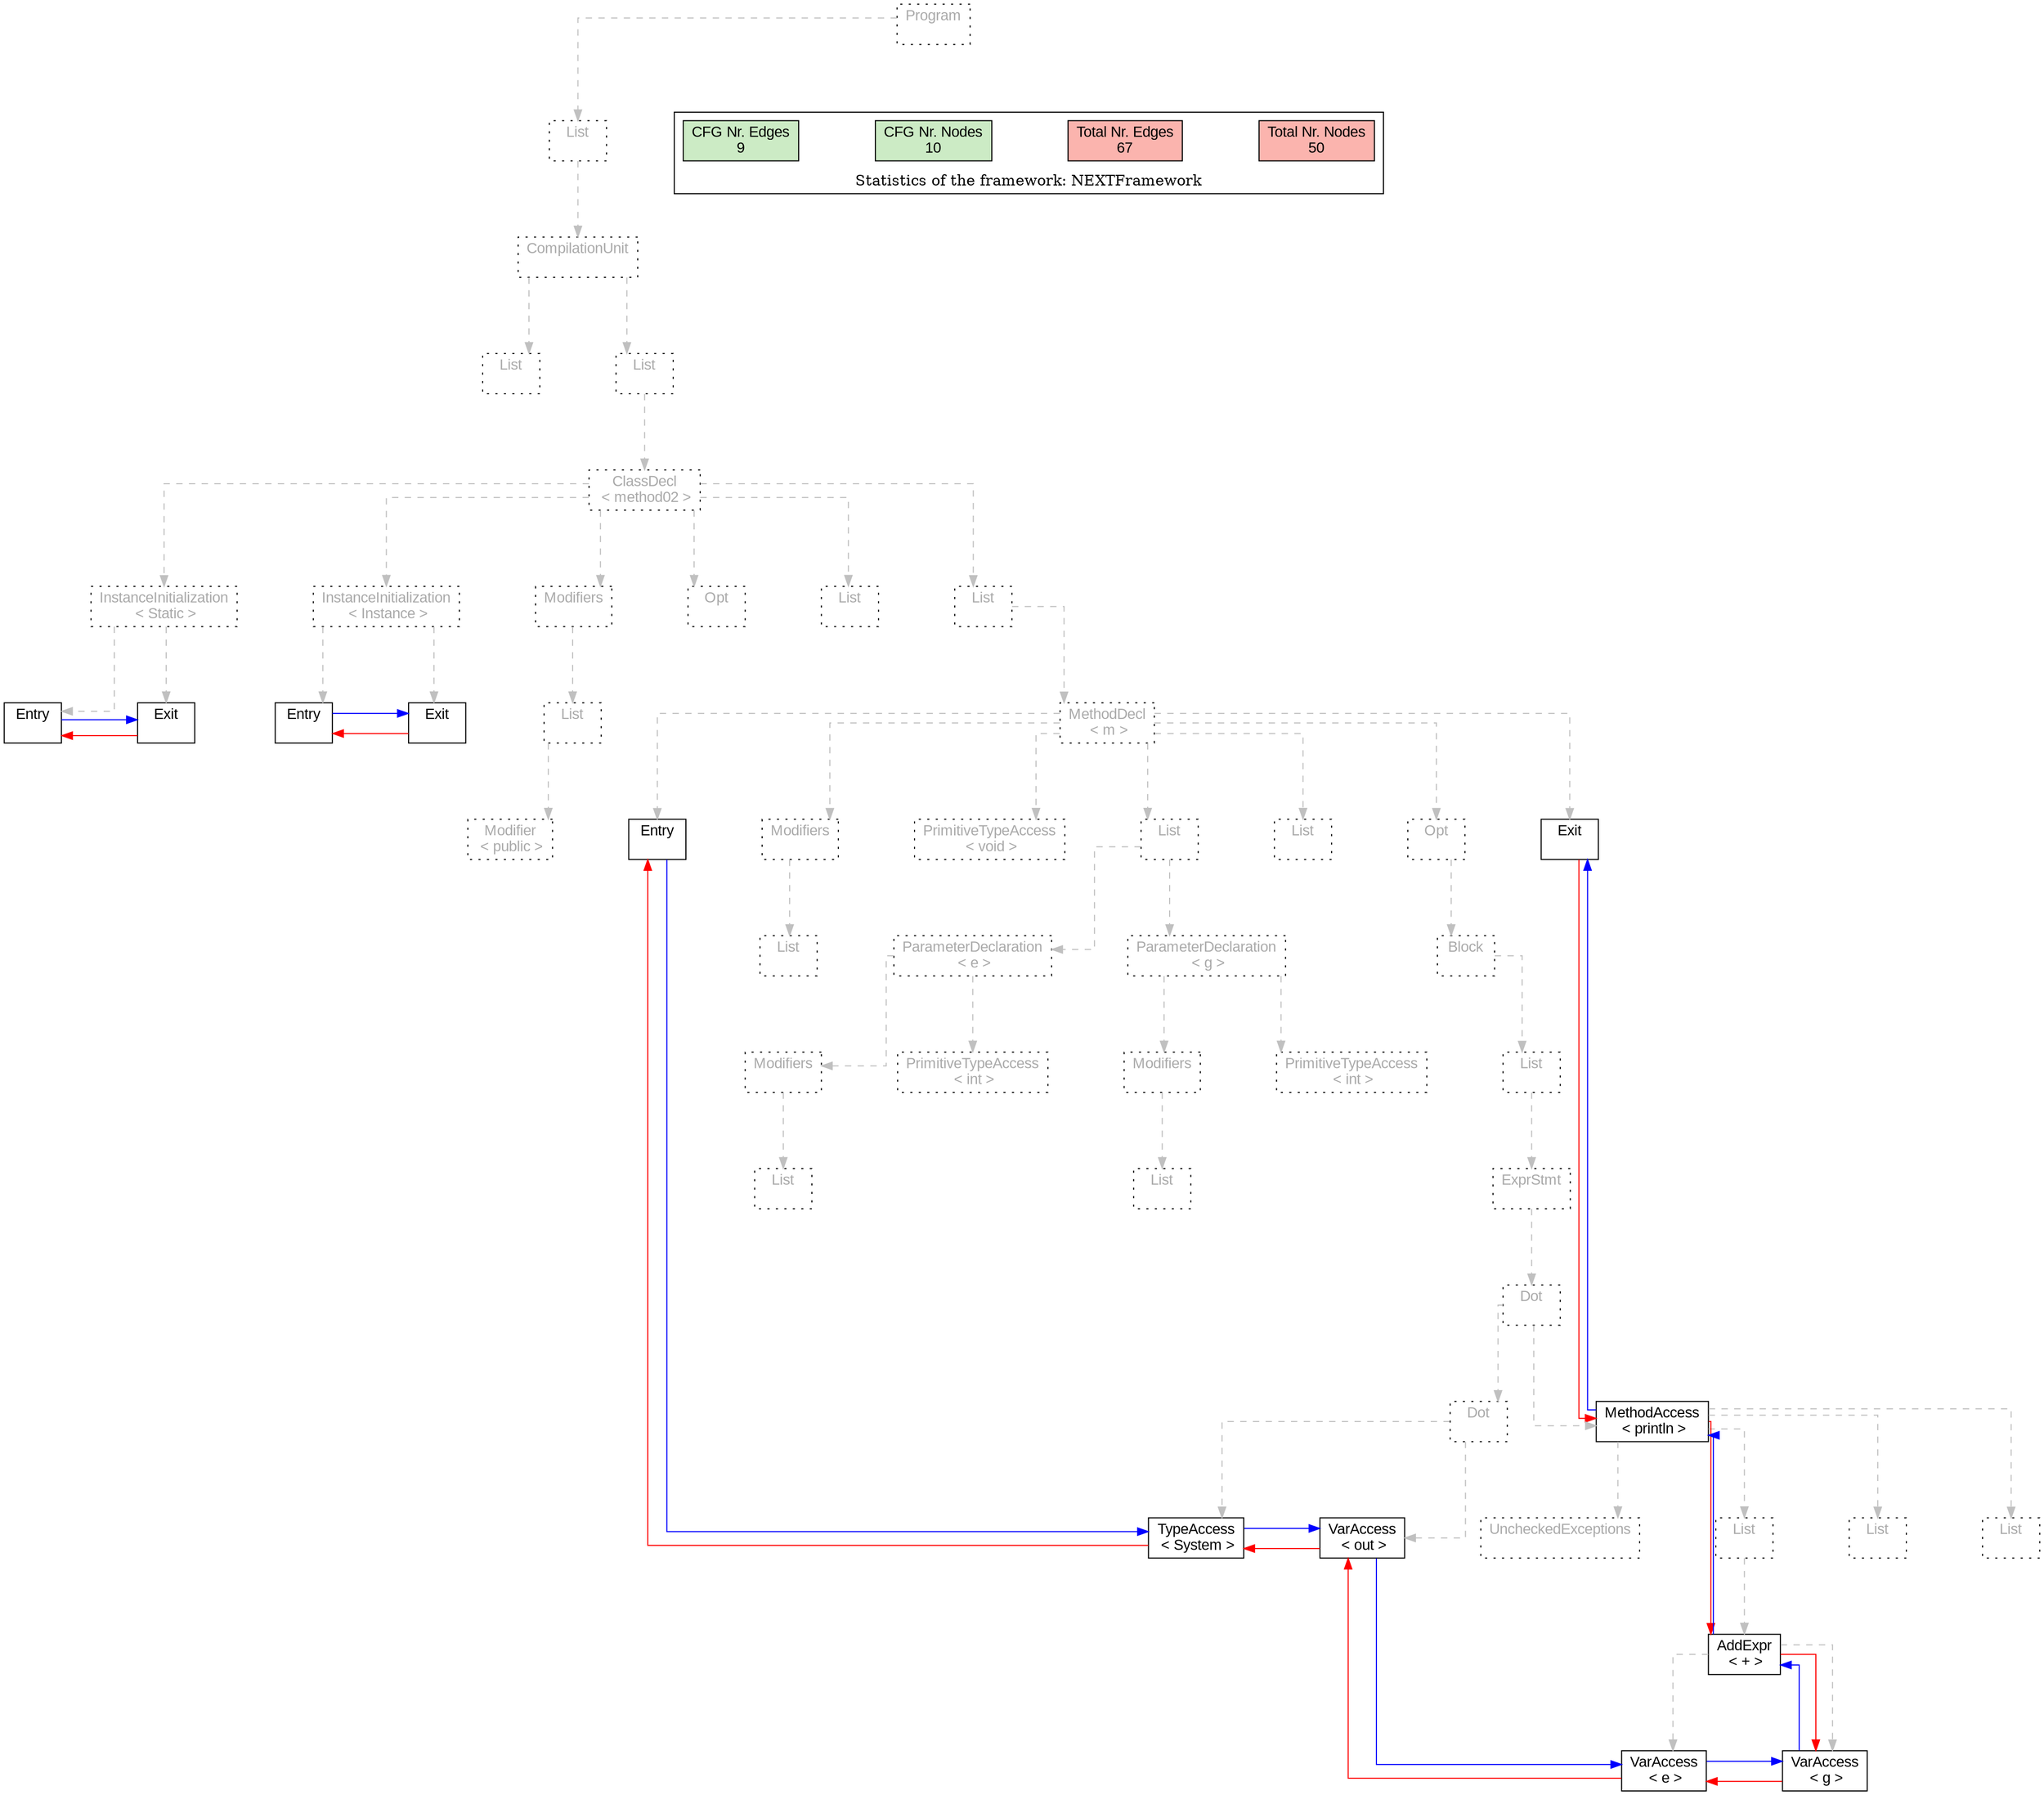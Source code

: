 digraph G {
graph [splines=ortho, nodesep="1", ranksep="1"]
node [shape=rect, fontname=Arial];
{ rank = same; "Program[0]"}
{ rank = same; "List[1]"}
{ rank = same; "CompilationUnit[2]"}
{ rank = same; "List[3]"; "List[4]"}
{ rank = same; "ClassDecl[5]"}
{ rank = same; "Modifiers[22]"; "Opt[25]"; "List[26]"; "List[27]"; "InstanceInitialization[6]"; "InstanceInitialization[14]"}
{ rank = same; "List[23]"; "MethodDecl[28]"; "Entry[7]"; "Exit[8]"; "Entry[15]"; "Exit[16]"}
{ rank = same; "Modifier[24]"; "Entry[29]"; "Modifiers[30]"; "PrimitiveTypeAccess[32]"; "List[33]"; "List[42]"; "Opt[43]"; "Exit[44]"}
{ rank = same; "List[31]"; "ParameterDeclaration[34]"; "ParameterDeclaration[38]"; "Block[44]"}
{ rank = same; "Modifiers[35]"; "PrimitiveTypeAccess[37]"; "Modifiers[39]"; "PrimitiveTypeAccess[41]"; "List[45]"}
{ rank = same; "List[36]"; "List[40]"; "ExprStmt[46]"}
{ rank = same; "Dot[47]"}
{ rank = same; "Dot[48]"; "MethodAccess[51]"}
{ rank = same; "TypeAccess[49]"; "VarAccess[50]"; "List[53]"; "List[57]"; "List[58]"; "UncheckedExceptions[52]"}
{ rank = same; "AddExpr[54]"}
{ rank = same; "VarAccess[55]"; "VarAccess[56]"}
"Program[0]" [label="Program\n ", style= dotted   fillcolor="#eeeeee" fontcolor="#aaaaaa"  ]
"List[1]" [label="List\n ", style= dotted   fillcolor="#eeeeee" fontcolor="#aaaaaa"  ]
"CompilationUnit[2]" [label="CompilationUnit\n ", style= dotted   fillcolor="#eeeeee" fontcolor="#aaaaaa"  ]
"List[3]" [label="List\n ", style= dotted   fillcolor="#eeeeee" fontcolor="#aaaaaa"  ]
"List[4]" [label="List\n ", style= dotted   fillcolor="#eeeeee" fontcolor="#aaaaaa"  ]
"ClassDecl[5]" [label="ClassDecl\n < method02 >", style= dotted   fillcolor="#eeeeee" fontcolor="#aaaaaa"  ]
"Modifiers[22]" [label="Modifiers\n ", style= dotted   fillcolor="#eeeeee" fontcolor="#aaaaaa"  ]
"List[23]" [label="List\n ", style= dotted   fillcolor="#eeeeee" fontcolor="#aaaaaa"  ]
"Modifier[24]" [label="Modifier\n < public >", style= dotted   fillcolor="#eeeeee" fontcolor="#aaaaaa"  ]
"Opt[25]" [label="Opt\n ", style= dotted   fillcolor="#eeeeee" fontcolor="#aaaaaa"  ]
"List[26]" [label="List\n ", style= dotted   fillcolor="#eeeeee" fontcolor="#aaaaaa"  ]
"List[27]" [label="List\n ", style= dotted   fillcolor="#eeeeee" fontcolor="#aaaaaa"  ]
"MethodDecl[28]" [label="MethodDecl\n < m >", style= dotted   fillcolor="#eeeeee" fontcolor="#aaaaaa"  ]
"Entry[29]" [label="Entry\n ", fillcolor=white   style=filled  ]
"Modifiers[30]" [label="Modifiers\n ", style= dotted   fillcolor="#eeeeee" fontcolor="#aaaaaa"  ]
"List[31]" [label="List\n ", style= dotted   fillcolor="#eeeeee" fontcolor="#aaaaaa"  ]
"PrimitiveTypeAccess[32]" [label="PrimitiveTypeAccess\n < void >", style= dotted   fillcolor="#eeeeee" fontcolor="#aaaaaa"  ]
"List[33]" [label="List\n ", style= dotted   fillcolor="#eeeeee" fontcolor="#aaaaaa"  ]
"ParameterDeclaration[34]" [label="ParameterDeclaration\n < e >", style= dotted   fillcolor="#eeeeee" fontcolor="#aaaaaa"  ]
"Modifiers[35]" [label="Modifiers\n ", style= dotted   fillcolor="#eeeeee" fontcolor="#aaaaaa"  ]
"List[36]" [label="List\n ", style= dotted   fillcolor="#eeeeee" fontcolor="#aaaaaa"  ]
"PrimitiveTypeAccess[37]" [label="PrimitiveTypeAccess\n < int >", style= dotted   fillcolor="#eeeeee" fontcolor="#aaaaaa"  ]
"ParameterDeclaration[38]" [label="ParameterDeclaration\n < g >", style= dotted   fillcolor="#eeeeee" fontcolor="#aaaaaa"  ]
"Modifiers[39]" [label="Modifiers\n ", style= dotted   fillcolor="#eeeeee" fontcolor="#aaaaaa"  ]
"List[40]" [label="List\n ", style= dotted   fillcolor="#eeeeee" fontcolor="#aaaaaa"  ]
"PrimitiveTypeAccess[41]" [label="PrimitiveTypeAccess\n < int >", style= dotted   fillcolor="#eeeeee" fontcolor="#aaaaaa"  ]
"List[42]" [label="List\n ", style= dotted   fillcolor="#eeeeee" fontcolor="#aaaaaa"  ]
"Opt[43]" [label="Opt\n ", style= dotted   fillcolor="#eeeeee" fontcolor="#aaaaaa"  ]
"Block[44]" [label="Block\n ", style= dotted   fillcolor="#eeeeee" fontcolor="#aaaaaa"  ]
"List[45]" [label="List\n ", style= dotted   fillcolor="#eeeeee" fontcolor="#aaaaaa"  ]
"ExprStmt[46]" [label="ExprStmt\n ", style= dotted   fillcolor="#eeeeee" fontcolor="#aaaaaa"  ]
"Dot[47]" [label="Dot\n ", style= dotted   fillcolor="#eeeeee" fontcolor="#aaaaaa"  ]
"Dot[48]" [label="Dot\n ", style= dotted   fillcolor="#eeeeee" fontcolor="#aaaaaa"  ]
"TypeAccess[49]" [label="TypeAccess\n < System >", fillcolor=white   style=filled  ]
"VarAccess[50]" [label="VarAccess\n < out >", fillcolor=white   style=filled  ]
"MethodAccess[51]" [label="MethodAccess\n < println >", fillcolor=white   style=filled  ]
"List[53]" [label="List\n ", style= dotted   fillcolor="#eeeeee" fontcolor="#aaaaaa"  ]
"AddExpr[54]" [label="AddExpr\n < + >", fillcolor=white   style=filled  ]
"VarAccess[55]" [label="VarAccess\n < e >", fillcolor=white   style=filled  ]
"VarAccess[56]" [label="VarAccess\n < g >", fillcolor=white   style=filled  ]
"List[57]" [label="List\n ", style= dotted   fillcolor="#eeeeee" fontcolor="#aaaaaa"  ]
"List[58]" [label="List\n ", style= dotted   fillcolor="#eeeeee" fontcolor="#aaaaaa"  ]
"UncheckedExceptions[52]" [label="UncheckedExceptions\n ", style= dotted   fillcolor="#eeeeee" fontcolor="#aaaaaa"  ]
"Exit[44]" [label="Exit\n ", fillcolor=white   style=filled  ]
"InstanceInitialization[6]" [label="InstanceInitialization\n < Instance >", style= dotted   fillcolor="#eeeeee" fontcolor="#aaaaaa"  ]
"Entry[7]" [label="Entry\n ", fillcolor=white   style=filled  ]
"Exit[8]" [label="Exit\n ", fillcolor=white   style=filled  ]
"InstanceInitialization[14]" [label="InstanceInitialization\n < Static >", style= dotted   fillcolor="#eeeeee" fontcolor="#aaaaaa"  ]
"Entry[15]" [label="Entry\n ", fillcolor=white   style=filled  ]
"Exit[16]" [label="Exit\n ", fillcolor=white   style=filled  ]
"CompilationUnit[2]" -> "List[3]" [style=dashed, color=gray]
"List[23]" -> "Modifier[24]" [style=dashed, color=gray]
"Modifiers[22]" -> "List[23]" [style=dashed, color=gray]
"ClassDecl[5]" -> "Modifiers[22]" [style=dashed, color=gray]
"ClassDecl[5]" -> "Opt[25]" [style=dashed, color=gray]
"ClassDecl[5]" -> "List[26]" [style=dashed, color=gray]
"MethodDecl[28]" -> "Entry[29]" [style=dashed, color=gray]
"Modifiers[30]" -> "List[31]" [style=dashed, color=gray]
"MethodDecl[28]" -> "Modifiers[30]" [style=dashed, color=gray]
"MethodDecl[28]" -> "PrimitiveTypeAccess[32]" [style=dashed, color=gray]
"Modifiers[35]" -> "List[36]" [style=dashed, color=gray]
"ParameterDeclaration[34]" -> "Modifiers[35]" [style=dashed, color=gray]
"ParameterDeclaration[34]" -> "PrimitiveTypeAccess[37]" [style=dashed, color=gray]
"List[33]" -> "ParameterDeclaration[34]" [style=dashed, color=gray]
"Modifiers[39]" -> "List[40]" [style=dashed, color=gray]
"ParameterDeclaration[38]" -> "Modifiers[39]" [style=dashed, color=gray]
"ParameterDeclaration[38]" -> "PrimitiveTypeAccess[41]" [style=dashed, color=gray]
"List[33]" -> "ParameterDeclaration[38]" [style=dashed, color=gray]
"MethodDecl[28]" -> "List[33]" [style=dashed, color=gray]
"MethodDecl[28]" -> "List[42]" [style=dashed, color=gray]
"Dot[48]" -> "TypeAccess[49]" [style=dashed, color=gray]
"Dot[48]" -> "VarAccess[50]" [style=dashed, color=gray]
"Dot[47]" -> "Dot[48]" [style=dashed, color=gray]
"AddExpr[54]" -> "VarAccess[55]" [style=dashed, color=gray]
"AddExpr[54]" -> "VarAccess[56]" [style=dashed, color=gray]
"List[53]" -> "AddExpr[54]" [style=dashed, color=gray]
"MethodAccess[51]" -> "List[53]" [style=dashed, color=gray]
"MethodAccess[51]" -> "List[57]" [style=dashed, color=gray]
"MethodAccess[51]" -> "List[58]" [style=dashed, color=gray]
"MethodAccess[51]" -> "UncheckedExceptions[52]" [style=dashed, color=gray]
"Dot[47]" -> "MethodAccess[51]" [style=dashed, color=gray]
"ExprStmt[46]" -> "Dot[47]" [style=dashed, color=gray]
"List[45]" -> "ExprStmt[46]" [style=dashed, color=gray]
"Block[44]" -> "List[45]" [style=dashed, color=gray]
"Opt[43]" -> "Block[44]" [style=dashed, color=gray]
"MethodDecl[28]" -> "Opt[43]" [style=dashed, color=gray]
"MethodDecl[28]" -> "Exit[44]" [style=dashed, color=gray]
"List[27]" -> "MethodDecl[28]" [style=dashed, color=gray]
"ClassDecl[5]" -> "List[27]" [style=dashed, color=gray]
"InstanceInitialization[6]" -> "Entry[7]" [style=dashed, color=gray]
"InstanceInitialization[6]" -> "Exit[8]" [style=dashed, color=gray]
"InstanceInitialization[14]" -> "Entry[15]" [style=dashed, color=gray]
"InstanceInitialization[14]" -> "Exit[16]" [style=dashed, color=gray]
"ClassDecl[5]" -> "InstanceInitialization[6]" [style=dashed, color=gray]
"ClassDecl[5]" -> "InstanceInitialization[14]" [style=dashed, color=gray]
"List[4]" -> "ClassDecl[5]" [style=dashed, color=gray]
"CompilationUnit[2]" -> "List[4]" [style=dashed, color=gray]
"List[1]" -> "CompilationUnit[2]" [style=dashed, color=gray]
"Program[0]" -> "List[1]" [style=dashed, color=gray]
"Exit[16]" -> "Entry[15]" [color=red, constraint=false]
"Entry[15]" -> "Exit[16]" [color=blue, constraint=false, xlabel=" "] 
"Exit[8]" -> "Entry[7]" [color=red, constraint=false]
"Entry[7]" -> "Exit[8]" [color=blue, constraint=false, xlabel=" "] 
"Exit[44]" -> "MethodAccess[51]" [color=red, constraint=false]
"MethodAccess[51]" -> "Exit[44]" [color=blue, constraint=false, xlabel=" "] 
"MethodAccess[51]" -> "AddExpr[54]" [color=red, constraint=false]
"AddExpr[54]" -> "MethodAccess[51]" [color=blue, constraint=false, xlabel=" "] 
"AddExpr[54]" -> "VarAccess[56]" [color=red, constraint=false]
"VarAccess[56]" -> "AddExpr[54]" [color=blue, constraint=false, xlabel=" "] 
"VarAccess[56]" -> "VarAccess[55]" [color=red, constraint=false]
"VarAccess[55]" -> "VarAccess[56]" [color=blue, constraint=false, xlabel=" "] 
"VarAccess[55]" -> "VarAccess[50]" [color=red, constraint=false]
"VarAccess[50]" -> "VarAccess[55]" [color=blue, constraint=false, xlabel=" "] 
"VarAccess[50]" -> "TypeAccess[49]" [color=red, constraint=false]
"TypeAccess[49]" -> "VarAccess[50]" [color=blue, constraint=false, xlabel=" "] 
"TypeAccess[49]" -> "Entry[29]" [color=red, constraint=false]
"Entry[29]" -> "TypeAccess[49]" [color=blue, constraint=false, xlabel=" "] 
"List[3]" -> "List[4]" [style=invis]
"InstanceInitialization[14]" -> "InstanceInitialization[6]" -> "Modifiers[22]" -> "Opt[25]" -> "List[26]" -> "List[27]" [style=invis]
"Entry[29]" -> "Modifiers[30]" -> "PrimitiveTypeAccess[32]" -> "List[33]" -> "List[42]" -> "Opt[43]" -> "Exit[44]" [style=invis]
"ParameterDeclaration[34]" -> "ParameterDeclaration[38]" [style=invis]
"Modifiers[35]" -> "PrimitiveTypeAccess[37]" [style=invis]
"Modifiers[39]" -> "PrimitiveTypeAccess[41]" [style=invis]
"Dot[48]" -> "MethodAccess[51]" [style=invis]
"TypeAccess[49]" -> "VarAccess[50]" [style=invis]
"VarAccess[55]" -> "VarAccess[56]" [style=invis]
"Entry[7]" -> "Exit[8]" [style=invis]
"Entry[15]" -> "Exit[16]" [style=invis]

subgraph cluster_legend {
{node [style=filled, fillcolor=1, colorscheme="pastel13"]
Nodes [label="Total Nr. Nodes
50", fillcolor=1]
Edges [label="Total Nr. Edges
67", fillcolor=1]
NodesCFG [label="CFG Nr. Nodes
10", fillcolor=3]
EdgesCFG [label="CFG Nr. Edges
9", fillcolor=3]
Nodes-> "Program[0]" -> NodesCFG  [style="invis"]
Edges -> "Program[0]" ->EdgesCFG [style="invis"]}
label = "Statistics of the framework: NEXTFramework"
style="solid"
ranksep=0.05
nodesep=0.01
labelloc = b
len=2
}}
